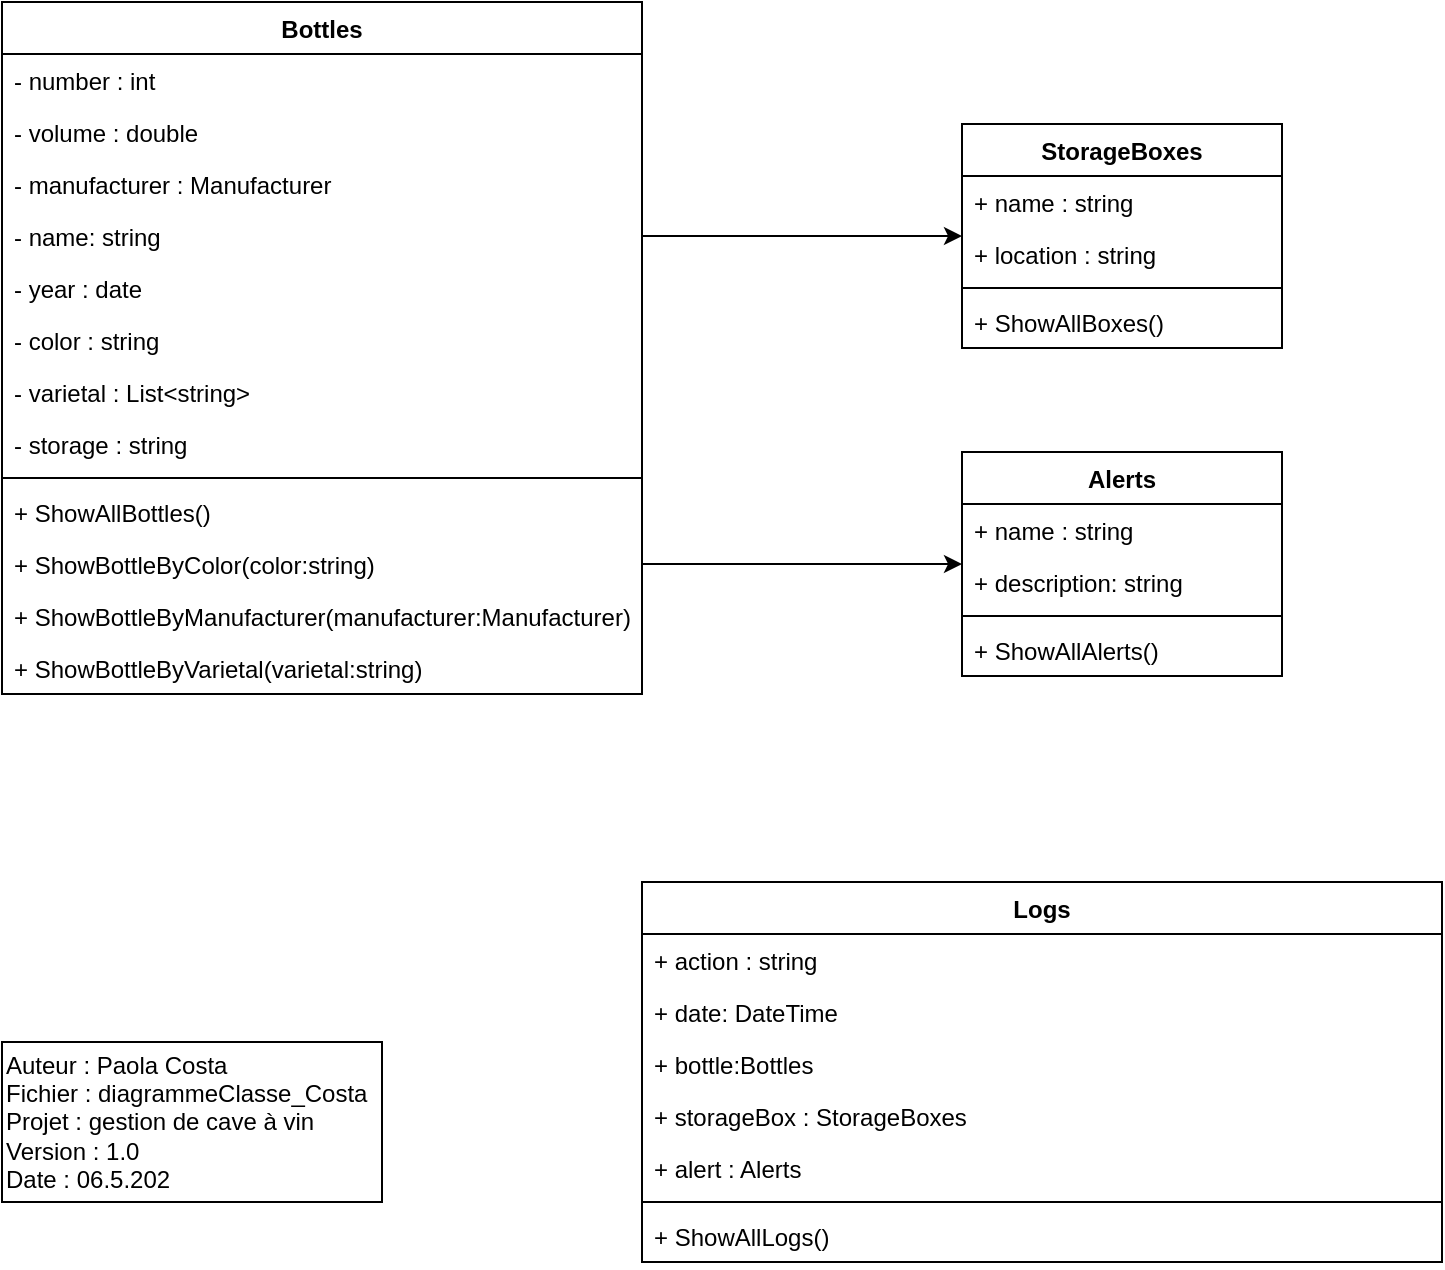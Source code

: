 <mxfile version="13.9.9" type="device"><diagram id="C5RBs43oDa-KdzZeNtuy" name="Page-1"><mxGraphModel dx="1662" dy="822" grid="1" gridSize="10" guides="1" tooltips="1" connect="1" arrows="1" fold="1" page="1" pageScale="1" pageWidth="827" pageHeight="1169" math="0" shadow="0"><root><mxCell id="WIyWlLk6GJQsqaUBKTNV-0"/><mxCell id="WIyWlLk6GJQsqaUBKTNV-1" parent="WIyWlLk6GJQsqaUBKTNV-0"/><mxCell id="WKEBZlVFhsqvftyopT91-0" value="Auteur : Paola Costa&lt;br&gt;Fichier : diagrammeClasse_Costa&lt;br&gt;Projet : gestion de cave à vin&lt;br&gt;Version : 1.0&lt;br&gt;Date : 06.5.202" style="rounded=0;whiteSpace=wrap;html=1;align=left;" vertex="1" parent="WIyWlLk6GJQsqaUBKTNV-1"><mxGeometry x="40" y="800" width="190" height="80" as="geometry"/></mxCell><mxCell id="WKEBZlVFhsqvftyopT91-1" value="Bottles" style="swimlane;fontStyle=1;align=center;verticalAlign=top;childLayout=stackLayout;horizontal=1;startSize=26;horizontalStack=0;resizeParent=1;resizeParentMax=0;resizeLast=0;collapsible=1;marginBottom=0;" vertex="1" parent="WIyWlLk6GJQsqaUBKTNV-1"><mxGeometry x="40" y="280" width="320" height="346" as="geometry"/></mxCell><mxCell id="WKEBZlVFhsqvftyopT91-5" value="- number : int" style="text;strokeColor=none;fillColor=none;align=left;verticalAlign=top;spacingLeft=4;spacingRight=4;overflow=hidden;rotatable=0;points=[[0,0.5],[1,0.5]];portConstraint=eastwest;" vertex="1" parent="WKEBZlVFhsqvftyopT91-1"><mxGeometry y="26" width="320" height="26" as="geometry"/></mxCell><mxCell id="WKEBZlVFhsqvftyopT91-6" value="- volume : double " style="text;strokeColor=none;fillColor=none;align=left;verticalAlign=top;spacingLeft=4;spacingRight=4;overflow=hidden;rotatable=0;points=[[0,0.5],[1,0.5]];portConstraint=eastwest;" vertex="1" parent="WKEBZlVFhsqvftyopT91-1"><mxGeometry y="52" width="320" height="26" as="geometry"/></mxCell><mxCell id="WKEBZlVFhsqvftyopT91-7" value="- manufacturer : Manufacturer " style="text;strokeColor=none;fillColor=none;align=left;verticalAlign=top;spacingLeft=4;spacingRight=4;overflow=hidden;rotatable=0;points=[[0,0.5],[1,0.5]];portConstraint=eastwest;" vertex="1" parent="WKEBZlVFhsqvftyopT91-1"><mxGeometry y="78" width="320" height="26" as="geometry"/></mxCell><mxCell id="WKEBZlVFhsqvftyopT91-8" value="- name: string" style="text;strokeColor=none;fillColor=none;align=left;verticalAlign=top;spacingLeft=4;spacingRight=4;overflow=hidden;rotatable=0;points=[[0,0.5],[1,0.5]];portConstraint=eastwest;" vertex="1" parent="WKEBZlVFhsqvftyopT91-1"><mxGeometry y="104" width="320" height="26" as="geometry"/></mxCell><mxCell id="WKEBZlVFhsqvftyopT91-9" value="- year : date" style="text;strokeColor=none;fillColor=none;align=left;verticalAlign=top;spacingLeft=4;spacingRight=4;overflow=hidden;rotatable=0;points=[[0,0.5],[1,0.5]];portConstraint=eastwest;" vertex="1" parent="WKEBZlVFhsqvftyopT91-1"><mxGeometry y="130" width="320" height="26" as="geometry"/></mxCell><mxCell id="WKEBZlVFhsqvftyopT91-10" value="- color : string" style="text;strokeColor=none;fillColor=none;align=left;verticalAlign=top;spacingLeft=4;spacingRight=4;overflow=hidden;rotatable=0;points=[[0,0.5],[1,0.5]];portConstraint=eastwest;" vertex="1" parent="WKEBZlVFhsqvftyopT91-1"><mxGeometry y="156" width="320" height="26" as="geometry"/></mxCell><mxCell id="WKEBZlVFhsqvftyopT91-11" value="- varietal : List&lt;string&gt;" style="text;strokeColor=none;fillColor=none;align=left;verticalAlign=top;spacingLeft=4;spacingRight=4;overflow=hidden;rotatable=0;points=[[0,0.5],[1,0.5]];portConstraint=eastwest;" vertex="1" parent="WKEBZlVFhsqvftyopT91-1"><mxGeometry y="182" width="320" height="26" as="geometry"/></mxCell><mxCell id="WKEBZlVFhsqvftyopT91-27" value="- storage : string" style="text;strokeColor=none;fillColor=none;align=left;verticalAlign=top;spacingLeft=4;spacingRight=4;overflow=hidden;rotatable=0;points=[[0,0.5],[1,0.5]];portConstraint=eastwest;" vertex="1" parent="WKEBZlVFhsqvftyopT91-1"><mxGeometry y="208" width="320" height="26" as="geometry"/></mxCell><mxCell id="WKEBZlVFhsqvftyopT91-3" value="" style="line;strokeWidth=1;fillColor=none;align=left;verticalAlign=middle;spacingTop=-1;spacingLeft=3;spacingRight=3;rotatable=0;labelPosition=right;points=[];portConstraint=eastwest;" vertex="1" parent="WKEBZlVFhsqvftyopT91-1"><mxGeometry y="234" width="320" height="8" as="geometry"/></mxCell><mxCell id="WKEBZlVFhsqvftyopT91-23" value="+ ShowAllBottles()" style="text;strokeColor=none;fillColor=none;align=left;verticalAlign=top;spacingLeft=4;spacingRight=4;overflow=hidden;rotatable=0;points=[[0,0.5],[1,0.5]];portConstraint=eastwest;" vertex="1" parent="WKEBZlVFhsqvftyopT91-1"><mxGeometry y="242" width="320" height="26" as="geometry"/></mxCell><mxCell id="WKEBZlVFhsqvftyopT91-25" value="+ ShowBottleByColor(color:string)" style="text;strokeColor=none;fillColor=none;align=left;verticalAlign=top;spacingLeft=4;spacingRight=4;overflow=hidden;rotatable=0;points=[[0,0.5],[1,0.5]];portConstraint=eastwest;" vertex="1" parent="WKEBZlVFhsqvftyopT91-1"><mxGeometry y="268" width="320" height="26" as="geometry"/></mxCell><mxCell id="WKEBZlVFhsqvftyopT91-26" value="+ ShowBottleByManufacturer(manufacturer:Manufacturer)" style="text;strokeColor=none;fillColor=none;align=left;verticalAlign=top;spacingLeft=4;spacingRight=4;overflow=hidden;rotatable=0;points=[[0,0.5],[1,0.5]];portConstraint=eastwest;" vertex="1" parent="WKEBZlVFhsqvftyopT91-1"><mxGeometry y="294" width="320" height="26" as="geometry"/></mxCell><mxCell id="WKEBZlVFhsqvftyopT91-4" value="+ ShowBottleByVarietal(varietal:string)" style="text;strokeColor=none;fillColor=none;align=left;verticalAlign=top;spacingLeft=4;spacingRight=4;overflow=hidden;rotatable=0;points=[[0,0.5],[1,0.5]];portConstraint=eastwest;" vertex="1" parent="WKEBZlVFhsqvftyopT91-1"><mxGeometry y="320" width="320" height="26" as="geometry"/></mxCell><mxCell id="WKEBZlVFhsqvftyopT91-13" value="StorageBoxes" style="swimlane;fontStyle=1;align=center;verticalAlign=top;childLayout=stackLayout;horizontal=1;startSize=26;horizontalStack=0;resizeParent=1;resizeParentMax=0;resizeLast=0;collapsible=1;marginBottom=0;" vertex="1" parent="WIyWlLk6GJQsqaUBKTNV-1"><mxGeometry x="520" y="341" width="160" height="112" as="geometry"/></mxCell><mxCell id="WKEBZlVFhsqvftyopT91-21" value="+ name : string" style="text;strokeColor=none;fillColor=none;align=left;verticalAlign=top;spacingLeft=4;spacingRight=4;overflow=hidden;rotatable=0;points=[[0,0.5],[1,0.5]];portConstraint=eastwest;" vertex="1" parent="WKEBZlVFhsqvftyopT91-13"><mxGeometry y="26" width="160" height="26" as="geometry"/></mxCell><mxCell id="WKEBZlVFhsqvftyopT91-14" value="+ location : string" style="text;strokeColor=none;fillColor=none;align=left;verticalAlign=top;spacingLeft=4;spacingRight=4;overflow=hidden;rotatable=0;points=[[0,0.5],[1,0.5]];portConstraint=eastwest;" vertex="1" parent="WKEBZlVFhsqvftyopT91-13"><mxGeometry y="52" width="160" height="26" as="geometry"/></mxCell><mxCell id="WKEBZlVFhsqvftyopT91-15" value="" style="line;strokeWidth=1;fillColor=none;align=left;verticalAlign=middle;spacingTop=-1;spacingLeft=3;spacingRight=3;rotatable=0;labelPosition=right;points=[];portConstraint=eastwest;" vertex="1" parent="WKEBZlVFhsqvftyopT91-13"><mxGeometry y="78" width="160" height="8" as="geometry"/></mxCell><mxCell id="WKEBZlVFhsqvftyopT91-16" value="+ ShowAllBoxes()" style="text;strokeColor=none;fillColor=none;align=left;verticalAlign=top;spacingLeft=4;spacingRight=4;overflow=hidden;rotatable=0;points=[[0,0.5],[1,0.5]];portConstraint=eastwest;" vertex="1" parent="WKEBZlVFhsqvftyopT91-13"><mxGeometry y="86" width="160" height="26" as="geometry"/></mxCell><mxCell id="WKEBZlVFhsqvftyopT91-22" style="edgeStyle=orthogonalEdgeStyle;rounded=0;orthogonalLoop=1;jettySize=auto;html=1;" edge="1" parent="WIyWlLk6GJQsqaUBKTNV-1" source="WKEBZlVFhsqvftyopT91-8" target="WKEBZlVFhsqvftyopT91-13"><mxGeometry relative="1" as="geometry"/></mxCell><mxCell id="WKEBZlVFhsqvftyopT91-28" value="Alerts" style="swimlane;fontStyle=1;align=center;verticalAlign=top;childLayout=stackLayout;horizontal=1;startSize=26;horizontalStack=0;resizeParent=1;resizeParentMax=0;resizeLast=0;collapsible=1;marginBottom=0;" vertex="1" parent="WIyWlLk6GJQsqaUBKTNV-1"><mxGeometry x="520" y="505" width="160" height="112" as="geometry"/></mxCell><mxCell id="WKEBZlVFhsqvftyopT91-29" value="+ name : string" style="text;strokeColor=none;fillColor=none;align=left;verticalAlign=top;spacingLeft=4;spacingRight=4;overflow=hidden;rotatable=0;points=[[0,0.5],[1,0.5]];portConstraint=eastwest;" vertex="1" parent="WKEBZlVFhsqvftyopT91-28"><mxGeometry y="26" width="160" height="26" as="geometry"/></mxCell><mxCell id="WKEBZlVFhsqvftyopT91-30" value="+ description: string" style="text;strokeColor=none;fillColor=none;align=left;verticalAlign=top;spacingLeft=4;spacingRight=4;overflow=hidden;rotatable=0;points=[[0,0.5],[1,0.5]];portConstraint=eastwest;" vertex="1" parent="WKEBZlVFhsqvftyopT91-28"><mxGeometry y="52" width="160" height="26" as="geometry"/></mxCell><mxCell id="WKEBZlVFhsqvftyopT91-31" value="" style="line;strokeWidth=1;fillColor=none;align=left;verticalAlign=middle;spacingTop=-1;spacingLeft=3;spacingRight=3;rotatable=0;labelPosition=right;points=[];portConstraint=eastwest;" vertex="1" parent="WKEBZlVFhsqvftyopT91-28"><mxGeometry y="78" width="160" height="8" as="geometry"/></mxCell><mxCell id="WKEBZlVFhsqvftyopT91-32" value="+ ShowAllAlerts()" style="text;strokeColor=none;fillColor=none;align=left;verticalAlign=top;spacingLeft=4;spacingRight=4;overflow=hidden;rotatable=0;points=[[0,0.5],[1,0.5]];portConstraint=eastwest;" vertex="1" parent="WKEBZlVFhsqvftyopT91-28"><mxGeometry y="86" width="160" height="26" as="geometry"/></mxCell><mxCell id="WKEBZlVFhsqvftyopT91-33" style="edgeStyle=orthogonalEdgeStyle;rounded=0;orthogonalLoop=1;jettySize=auto;html=1;exitX=1;exitY=0.5;exitDx=0;exitDy=0;" edge="1" parent="WIyWlLk6GJQsqaUBKTNV-1" source="WKEBZlVFhsqvftyopT91-25" target="WKEBZlVFhsqvftyopT91-28"><mxGeometry relative="1" as="geometry"/></mxCell><mxCell id="WKEBZlVFhsqvftyopT91-34" value="Logs" style="swimlane;fontStyle=1;align=center;verticalAlign=top;childLayout=stackLayout;horizontal=1;startSize=26;horizontalStack=0;resizeParent=1;resizeParentMax=0;resizeLast=0;collapsible=1;marginBottom=0;" vertex="1" parent="WIyWlLk6GJQsqaUBKTNV-1"><mxGeometry x="360" y="720" width="400" height="190" as="geometry"/></mxCell><mxCell id="WKEBZlVFhsqvftyopT91-35" value="+ action : string" style="text;strokeColor=none;fillColor=none;align=left;verticalAlign=top;spacingLeft=4;spacingRight=4;overflow=hidden;rotatable=0;points=[[0,0.5],[1,0.5]];portConstraint=eastwest;" vertex="1" parent="WKEBZlVFhsqvftyopT91-34"><mxGeometry y="26" width="400" height="26" as="geometry"/></mxCell><mxCell id="WKEBZlVFhsqvftyopT91-39" value="+ date: DateTime" style="text;strokeColor=none;fillColor=none;align=left;verticalAlign=top;spacingLeft=4;spacingRight=4;overflow=hidden;rotatable=0;points=[[0,0.5],[1,0.5]];portConstraint=eastwest;" vertex="1" parent="WKEBZlVFhsqvftyopT91-34"><mxGeometry y="52" width="400" height="26" as="geometry"/></mxCell><mxCell id="WKEBZlVFhsqvftyopT91-40" value="+ bottle:Bottles" style="text;strokeColor=none;fillColor=none;align=left;verticalAlign=top;spacingLeft=4;spacingRight=4;overflow=hidden;rotatable=0;points=[[0,0.5],[1,0.5]];portConstraint=eastwest;" vertex="1" parent="WKEBZlVFhsqvftyopT91-34"><mxGeometry y="78" width="400" height="26" as="geometry"/></mxCell><mxCell id="WKEBZlVFhsqvftyopT91-41" value="+ storageBox : StorageBoxes" style="text;strokeColor=none;fillColor=none;align=left;verticalAlign=top;spacingLeft=4;spacingRight=4;overflow=hidden;rotatable=0;points=[[0,0.5],[1,0.5]];portConstraint=eastwest;" vertex="1" parent="WKEBZlVFhsqvftyopT91-34"><mxGeometry y="104" width="400" height="26" as="geometry"/></mxCell><mxCell id="WKEBZlVFhsqvftyopT91-36" value="+ alert : Alerts" style="text;strokeColor=none;fillColor=none;align=left;verticalAlign=top;spacingLeft=4;spacingRight=4;overflow=hidden;rotatable=0;points=[[0,0.5],[1,0.5]];portConstraint=eastwest;" vertex="1" parent="WKEBZlVFhsqvftyopT91-34"><mxGeometry y="130" width="400" height="26" as="geometry"/></mxCell><mxCell id="WKEBZlVFhsqvftyopT91-37" value="" style="line;strokeWidth=1;fillColor=none;align=left;verticalAlign=middle;spacingTop=-1;spacingLeft=3;spacingRight=3;rotatable=0;labelPosition=right;points=[];portConstraint=eastwest;" vertex="1" parent="WKEBZlVFhsqvftyopT91-34"><mxGeometry y="156" width="400" height="8" as="geometry"/></mxCell><mxCell id="WKEBZlVFhsqvftyopT91-43" value="+ ShowAllLogs()" style="text;strokeColor=none;fillColor=none;align=left;verticalAlign=top;spacingLeft=4;spacingRight=4;overflow=hidden;rotatable=0;points=[[0,0.5],[1,0.5]];portConstraint=eastwest;" vertex="1" parent="WKEBZlVFhsqvftyopT91-34"><mxGeometry y="164" width="400" height="26" as="geometry"/></mxCell></root></mxGraphModel></diagram></mxfile>